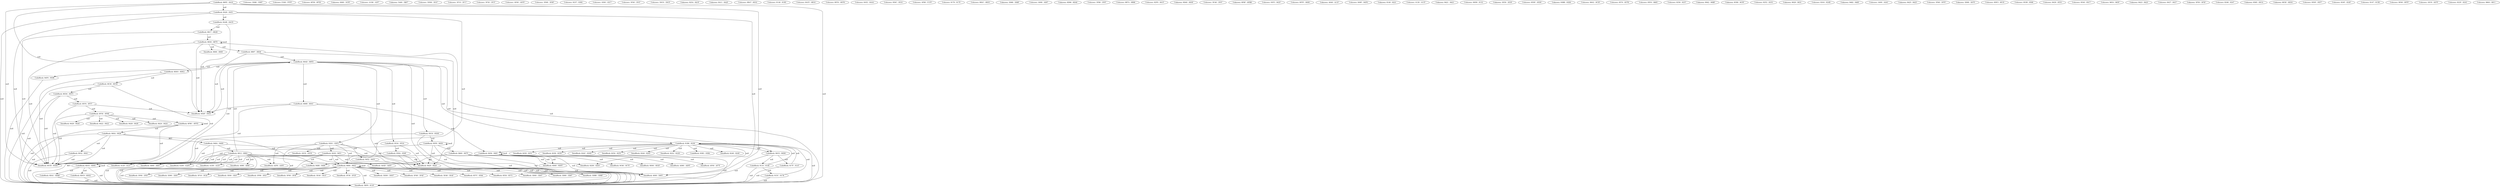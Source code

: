 strict digraph G {
  1 [ label="DataBlock: 82D0 : 82EF" ];
  2 [ label="CodeBlock: 9660 : 967F" ];
  3 [ label="CodeBlock: 91B6 : 9236" ];
  4 [ label="Unknown: 3D98 : 3DB7" ];
  5 [ label="DataBlock: 3DD0 : 3DD7" ];
  6 [ label="CodeBlock: 9680 : 96A1" ];
  7 [ label="Unknown: E300 : FFFF" ];
  8 [ label="DataBlock: 9D60 : 9DFF" ];
  9 [ label="CodeBlock: 9456 : 9481" ];
  10 [ label="DataBlock: 8420 : 8420" ];
  11 [ label="CodeBlock: 8B97 : 8BA6" ];
  12 [ label="CodeBlock: 8912 : 898A" ];
  13 [ label="CodeBlock: 948A : 949D" ];
  14 [ label="CodeBlock: 9534 : 953A" ];
  15 [ label="CodeBlock: 959A : 959F" ];
  16 [ label="CodeBlock: 93D1 : 93F2" ];
  17 [ label="CodeBlock: 95F8 : 9659" ];
  18 [ label="CodeBlock: 915C : 9178" ];
  19 [ label="CodeBlock: 9133 : 9146" ];
  20 [ label="DataBlock: 5BF8 : 813F" ];
  21 [ label="Unknown: 8F58 : 8F5D" ];
  22 [ label="Unknown: 0000 : 3CFF" ];
  23 [ label="DataBlock: 8424 : 8424" ];
  24 [ label="CodeBlock: 8F5E : 8F8E" ];
  25 [ label="Unknown: A1D8 : A3F7" ];
  26 [ label="DataBlock: 3F48 : 3F4F" ];
  27 [ label="CodeBlock: 9452 : 9455" ];
  28 [ label="DataBlock: E200 : E2FF" ];
  29 [ label="DataBlock: A1D0 : A1D7" ];
  30 [ label="DataBlock: A098 : A09F" ];
  31 [ label="DataBlock: A120 : A127" ];
  32 [ label="DataBlock: A3F8 : A3FF" ];
  33 [ label="DataBlock: A000 : A007" ];
  34 [ label="CodeBlock: 8D33 : 8D95" ];
  35 [ label="CodeBlock: 89AD : 89FD" ];
  36 [ label="DataBlock: 4000 : 59FF" ];
  37 [ label="DataBlock: 85CB : 85DD" ];
  38 [ label="CodeBlock: 8DC0 : 8DD2" ];
  39 [ label="Unknown: 5A00 : 5BF7" ];
  40 [ label="Unknown: 3DD8 : 3E47" ];
  41 [ label="Unknown: 3F10 : 3F17" ];
  42 [ label="DataBlock: A4AD : A4FF" ];
  43 [ label="DataBlock: A5C8 : A5C8" ];
  44 [ label="CodeBlock: 9430 : 9451" ];
  45 [ label="Unknown: 3F30 : 3F37" ];
  46 [ label="Unknown: AE00 : AEFF" ];
  47 [ label="Unknown: 3E68 : 3E9F" ];
  48 [ label="Unknown: 9237 : 93B2" ];
  49 [ label="DataBlock: 8244 : 8245" ];
  50 [ label="DataBlock: 8222 : 822D" ];
  51 [ label="Unknown: A500 : A5C7" ];
  52 [ label="Unknown: 3F40 : 3F47" ];
  53 [ label="CodeBlock: 8B17 : 8B2B" ];
  54 [ label="CodeBlock: 8AAB : 8ACD" ];
  55 [ label="CodeBlock: 8B36 : 8B79" ];
  56 [ label="CodeBlock: 8A26 : 8A51" ];
  57 [ label="CodeBlock: 898B : 89AC" ];
  58 [ label="CodeBlock: 8EFA : 8F57" ];
  59 [ label="CodeBlock: 89FE : 8A10" ];
  60 [ label="CodeBlock: 8ED4 : 8EF3" ];
  61 [ label="CodeBlock: 8FBC : 8FFD" ];
  62 [ label="CodeBlock: 8DD3 : 8DE2" ];
  63 [ label="CodeBlock: 9032 : 9041" ];
  64 [ label="CodeBlock: 95C8 : 95DD" ];
  65 [ label="CodeBlock: 8E36 : 8E5D" ];
  66 [ label="CodeBlock: 900A : 9028" ];
  67 [ label="Unknown: 3DC0 : 3DCF" ];
  68 [ label="Unknown: 825A : 82CF" ];
  69 [ label="Unknown: 8A11 : 8A25" ];
  70 [ label="DataBlock: 3E48 : 3E4F" ];
  71 [ label="CodeBlock: 917F : 91A7" ];
  72 [ label="CodeBlock: 90C0 : 90D8" ];
  73 [ label="Unknown: 8BA7 : 8D32" ];
  74 [ label="Unknown: 91A8 : 91B5" ];
  75 [ label="Unknown: 8ACE : 8B16" ];
  76 [ label="DataBlock: 8666 : 8669" ];
  77 [ label="Unknown: 8EF4 : 8EF9" ];
  78 [ label="DataBlock: 85DF : 85E3" ];
  79 [ label="CodeBlock: 94F9 : 950B" ];
  80 [ label="DataBlock: 9C60 : 9C7F" ];
  81 [ label="DataBlock: 9D00 : 9D3F" ];
  82 [ label="DataBlock: AD80 : ADFF" ];
  83 [ label="DataBlock: AF00 : AF7F" ];
  84 [ label="CodeBlock: 9486 : 9489" ];
  85 [ label="Unknown: 8A52 : 8AAA" ];
  86 [ label="Unknown: 950C : 9533" ];
  87 [ label="DataBlock: 8426 : 8426" ];
  88 [ label="Unknown: AF80 : E1FF" ];
  89 [ label="Unknown: 9179 : 917E" ];
  90 [ label="Unknown: 8B2C : 8B35" ];
  91 [ label="DataBlock: 857C : 8584" ];
  92 [ label="DataBlock: 8554 : 8573" ];
  93 [ label="DataBlock: 3D00 : 3D07" ];
  94 [ label="DataBlock: 3D80 : 3D87" ];
  95 [ label="DataBlock: 3DB8 : 3DBF" ];
  96 [ label="DataBlock: 3F60 : 3F87" ];
  97 [ label="DataBlock: 3D90 : 3D97" ];
  98 [ label="DataBlock: 3F18 : 3F2F" ];
  99 [ label="DataBlock: 3E60 : 3E67" ];
  100 [ label="DataBlock: 3F98 : 3FA7" ];
  101 [ label="DataBlock: 3F08 : 3F0F" ];
  102 [ label="DataBlock: 3EA0 : 3EA7" ];
  103 [ label="DataBlock: 3F38 : 3F3F" ];
  104 [ label="Unknown: 3D88 : 3D8F" ];
  105 [ label="Unknown: A008 : A097" ];
  106 [ label="Unknown: 8D96 : 8DA0" ];
  107 [ label="Unknown: 3F88 : 3F97" ];
  108 [ label="Unknown: 8B7A : 8B96" ];
  109 [ label="Unknown: 82F0 : 841F" ];
  110 [ label="Unknown: 9D40 : 9D5F" ];
  111 [ label="Unknown: 3EA8 : 3F07" ];
  112 [ label="CodeBlock: 93B3 : 93BA" ];
  113 [ label="DataBlock: 8422 : 8422" ];
  114 [ label="Unknown: 8F8F : 8FBB" ];
  115 [ label="Unknown: 93F3 : 942F" ];
  116 [ label="Unknown: 8FFE : 9009" ];
  117 [ label="Unknown: A0A0 : A11F" ];
  118 [ label="CodeBlock: 8DA1 : 8DBF" ];
  119 [ label="Unknown: 949E : 94F8" ];
  120 [ label="Unknown: 8140 : 8221" ];
  121 [ label="Unknown: A128 : A1CF" ];
  122 [ label="DataBlock: 8248 : 8249" ];
  123 [ label="Unknown: 8421 : 8421" ];
  124 [ label="Unknown: 90D9 : 9132" ];
  125 [ label="Unknown: 3E50 : 3E5F" ];
  126 [ label="Unknown: 85DE : 85DE" ];
  127 [ label="Unknown: 93BB : 93D0" ];
  128 [ label="Unknown: 96A2 : 9C5F" ];
  129 [ label="Unknown: 8574 : 857B" ];
  130 [ label="DataBlock: 8428 : 8428" ];
  131 [ label="Unknown: 85E4 : 8665" ];
  132 [ label="Unknown: 8256 : 8257" ];
  133 [ label="Unknown: 9042 : 90BF" ];
  134 [ label="Unknown: 9C80 : 9CFF" ];
  135 [ label="Unknown: 8252 : 8253" ];
  136 [ label="Unknown: 9029 : 9031" ];
  137 [ label="Unknown: 824A : 824B" ];
  138 [ label="Unknown: 9482 : 9485" ];
  139 [ label="Unknown: A400 : A4AC" ];
  140 [ label="Unknown: 8425 : 8425" ];
  141 [ label="Unknown: 3FA8 : 3FFF" ];
  142 [ label="Unknown: 3D08 : 3D7F" ];
  143 [ label="DataBlock: 8250 : 8251" ];
  144 [ label="Unknown: 8DE3 : 8E35" ];
  145 [ label="Unknown: 953B : 9599" ];
  146 [ label="Unknown: 8429 : 8553" ];
  147 [ label="DataBlock: 8258 : 8259" ];
  148 [ label="Unknown: 95A0 : 95C7" ];
  149 [ label="Unknown: 965A : 965F" ];
  150 [ label="Unknown: 8423 : 8423" ];
  151 [ label="Unknown: 8427 : 8427" ];
  152 [ label="Unknown: 3F50 : 3F5F" ];
  153 [ label="Unknown: 8246 : 8247" ];
  154 [ label="Unknown: 8585 : 85CA" ];
  155 [ label="Unknown: 8E5E : 8ED3" ];
  156 [ label="Unknown: 95DE : 95F7" ];
  157 [ label="DataBlock: 824C : 824D" ];
  158 [ label="Unknown: 824E : 824F" ];
  159 [ label="Unknown: 9147 : 915B" ];
  160 [ label="Unknown: 9E00 : 9FFF" ];
  161 [ label="DataBlock: 8254 : 8255" ];
  162 [ label="Unknown: A5C9 : AD7F" ];
  163 [ label="Unknown: 822E : 8243" ];
  164 [ label="Unknown: 866A : 8911" ];
  2 -> 1 [ label="null" ];
  3 -> 1 [ label="null" ];
  6 -> 5 [ label="null" ];
  9 -> 8 [ label="null" ];
  2 -> 8 [ label="null" ];
  11 -> 10 [ label="null" ];
  12 -> 10 [ label="null" ];
  13 -> 10 [ label="null" ];
  14 -> 10 [ label="null" ];
  15 -> 10 [ label="null" ];
  16 -> 10 [ label="null" ];
  17 -> 10 [ label="null" ];
  19 -> 18 [ label="null" ];
  18 -> 3 [ label="null" ];
  18 -> 20 [ label="null" ];
  24 -> 23 [ label="null" ];
  6 -> 26 [ label="null" ];
  16 -> 27 [ label="null" ];
  27 -> 20 [ label="null" ];
  12 -> 28 [ label="null" ];
  12 -> 29 [ label="null" ];
  12 -> 30 [ label="null" ];
  12 -> 31 [ label="null" ];
  12 -> 32 [ label="null" ];
  12 -> 33 [ label="null" ];
  12 -> 34 [ label="null" ];
  12 -> 6 [ label="null" ];
  12 -> 35 [ label="null" ];
  13 -> 12 [ label="null" ];
  12 -> 36 [ label="null" ];
  12 -> 20 [ label="null" ];
  12 -> 37 [ label="null" ];
  38 -> 20 [ label="null" ];
  34 -> 38 [ label="null" ];
  16 -> 32 [ label="null" ];
  35 -> 16 [ label="null" ];
  16 -> 42 [ label="null" ];
  16 -> 43 [ label="null" ];
  16 -> 44 [ label="null" ];
  16 -> 20 [ label="null" ];
  44 -> 42 [ label="null" ];
  3 -> 49 [ label="null" ];
  3 -> 50 [ label="null" ];
  54 -> 53 [ label="null" ];
  53 -> 55 [ label="null" ];
  53 -> 37 [ label="null" ];
  56 -> 37 [ label="null" ];
  55 -> 37 [ label="null" ];
  57 -> 37 [ label="null" ];
  44 -> 37 [ label="null" ];
  58 -> 37 [ label="null" ];
  59 -> 37 [ label="null" ];
  24 -> 37 [ label="null" ];
  60 -> 37 [ label="null" ];
  2 -> 37 [ label="null" ];
  17 -> 37 [ label="null" ];
  61 -> 37 [ label="null" ];
  35 -> 37 [ label="null" ];
  13 -> 37 [ label="null" ];
  62 -> 37 [ label="null" ];
  63 -> 37 [ label="null" ];
  64 -> 37 [ label="null" ];
  65 -> 37 [ label="null" ];
  66 -> 37 [ label="null" ];
  35 -> 14 [ label="null" ];
  14 -> 15 [ label="null" ];
  24 -> 61 [ label="null" ];
  61 -> 20 [ label="null" ];
  61 -> 66 [ label="null" ];
  61 -> 61 [ label="null" ];
  35 -> 62 [ label="null" ];
  62 -> 65 [ label="null" ];
  6 -> 70 [ label="null" ];
  72 -> 71 [ label="null" ];
  71 -> 3 [ label="null" ];
  71 -> 20 [ label="null" ];
  55 -> 76 [ label="null" ];
  11 -> 35 [ label="null" ];
  35 -> 57 [ label="null" ];
  35 -> 72 [ label="null" ];
  35 -> 78 [ label="null" ];
  35 -> 64 [ label="null" ];
  35 -> 3 [ label="null" ];
  35 -> 79 [ label="null" ];
  35 -> 20 [ label="null" ];
  57 -> 9 [ label="null" ];
  3 -> 9 [ label="null" ];
  9 -> 80 [ label="null" ];
  9 -> 81 [ label="null" ];
  9 -> 82 [ label="null" ];
  9 -> 83 [ label="null" ];
  9 -> 20 [ label="null" ];
  9 -> 36 [ label="null" ];
  9 -> 9 [ label="null" ];
  9 -> 84 [ label="null" ];
  24 -> 87 [ label="null" ];
  59 -> 56 [ label="null" ];
  56 -> 6 [ label="null" ];
  56 -> 54 [ label="null" ];
  56 -> 20 [ label="null" ];
  56 -> 36 [ label="null" ];
  64 -> 17 [ label="null" ];
  64 -> 20 [ label="null" ];
  6 -> 91 [ label="null" ];
  6 -> 92 [ label="null" ];
  6 -> 20 [ label="null" ];
  6 -> 93 [ label="null" ];
  6 -> 36 [ label="null" ];
  6 -> 94 [ label="null" ];
  6 -> 95 [ label="null" ];
  6 -> 96 [ label="null" ];
  6 -> 97 [ label="null" ];
  6 -> 98 [ label="null" ];
  6 -> 99 [ label="null" ];
  6 -> 100 [ label="null" ];
  6 -> 101 [ label="null" ];
  6 -> 6 [ label="null" ];
  6 -> 102 [ label="null" ];
  6 -> 103 [ label="null" ];
  44 -> 6 [ label="null" ];
  59 -> 78 [ label="null" ];
  59 -> 36 [ label="null" ];
  59 -> 20 [ label="null" ];
  54 -> 78 [ label="null" ];
  72 -> 19 [ label="null" ];
  19 -> 3 [ label="null" ];
  19 -> 20 [ label="null" ];
  3 -> 112 [ label="null" ];
  24 -> 113 [ label="null" ];
  17 -> 20 [ label="null" ];
  17 -> 17 [ label="null" ];
  17 -> 2 [ label="null" ];
  60 -> 58 [ label="null" ];
  58 -> 78 [ label="null" ];
  58 -> 24 [ label="null" ];
  34 -> 20 [ label="null" ];
  34 -> 34 [ label="null" ];
  34 -> 118 [ label="null" ];
  3 -> 122 [ label="null" ];
  55 -> 78 [ label="null" ];
  55 -> 20 [ label="null" ];
  55 -> 55 [ label="null" ];
  55 -> 11 [ label="null" ];
  57 -> 78 [ label="null" ];
  11 -> 78 [ label="null" ];
  3 -> 72 [ label="null" ];
  72 -> 20 [ label="null" ];
  24 -> 130 [ label="null" ];
  66 -> 13 [ label="RET" ];
  13 -> 20 [ label="RET" ];
  57 -> 20 [ label="null" ];
  84 -> 20 [ label="null" ];
  2 -> 20 [ label="null" ];
  44 -> 20 [ label="null" ];
  65 -> 20 [ label="null" ];
  3 -> 20 [ label="null" ];
  60 -> 20 [ label="null" ];
  79 -> 20 [ label="null" ];
  15 -> 20 [ label="null" ];
  118 -> 20 [ label="null" ];
  63 -> 20 [ label="null" ];
  66 -> 20 [ label="null" ];
  65 -> 60 [ label="null" ];
  66 -> 63 [ label="null" ];
  3 -> 143 [ label="null" ];
  3 -> 147 [ label="null" ];
  66 -> 84 [ label="null" ];
  3 -> 157 [ label="null" ];
  3 -> 161 [ label="null" ];
}
